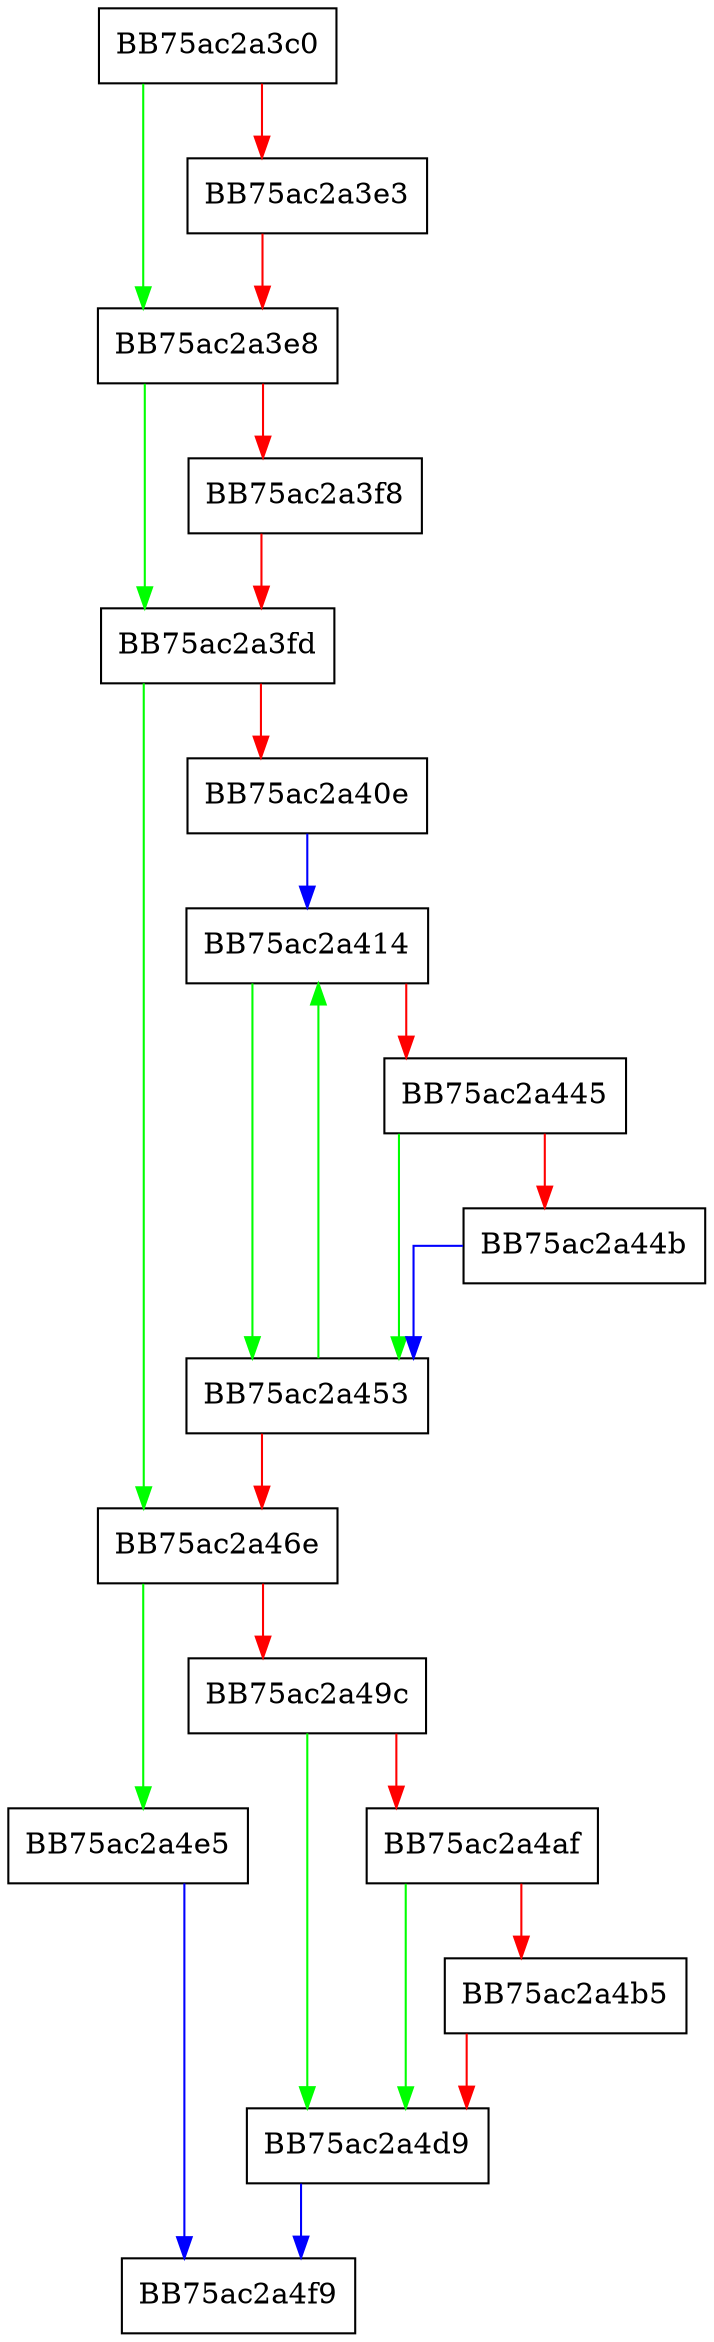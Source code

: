 digraph Write {
  node [shape="box"];
  graph [splines=ortho];
  BB75ac2a3c0 -> BB75ac2a3e8 [color="green"];
  BB75ac2a3c0 -> BB75ac2a3e3 [color="red"];
  BB75ac2a3e3 -> BB75ac2a3e8 [color="red"];
  BB75ac2a3e8 -> BB75ac2a3fd [color="green"];
  BB75ac2a3e8 -> BB75ac2a3f8 [color="red"];
  BB75ac2a3f8 -> BB75ac2a3fd [color="red"];
  BB75ac2a3fd -> BB75ac2a46e [color="green"];
  BB75ac2a3fd -> BB75ac2a40e [color="red"];
  BB75ac2a40e -> BB75ac2a414 [color="blue"];
  BB75ac2a414 -> BB75ac2a453 [color="green"];
  BB75ac2a414 -> BB75ac2a445 [color="red"];
  BB75ac2a445 -> BB75ac2a453 [color="green"];
  BB75ac2a445 -> BB75ac2a44b [color="red"];
  BB75ac2a44b -> BB75ac2a453 [color="blue"];
  BB75ac2a453 -> BB75ac2a414 [color="green"];
  BB75ac2a453 -> BB75ac2a46e [color="red"];
  BB75ac2a46e -> BB75ac2a4e5 [color="green"];
  BB75ac2a46e -> BB75ac2a49c [color="red"];
  BB75ac2a49c -> BB75ac2a4d9 [color="green"];
  BB75ac2a49c -> BB75ac2a4af [color="red"];
  BB75ac2a4af -> BB75ac2a4d9 [color="green"];
  BB75ac2a4af -> BB75ac2a4b5 [color="red"];
  BB75ac2a4b5 -> BB75ac2a4d9 [color="red"];
  BB75ac2a4d9 -> BB75ac2a4f9 [color="blue"];
  BB75ac2a4e5 -> BB75ac2a4f9 [color="blue"];
}